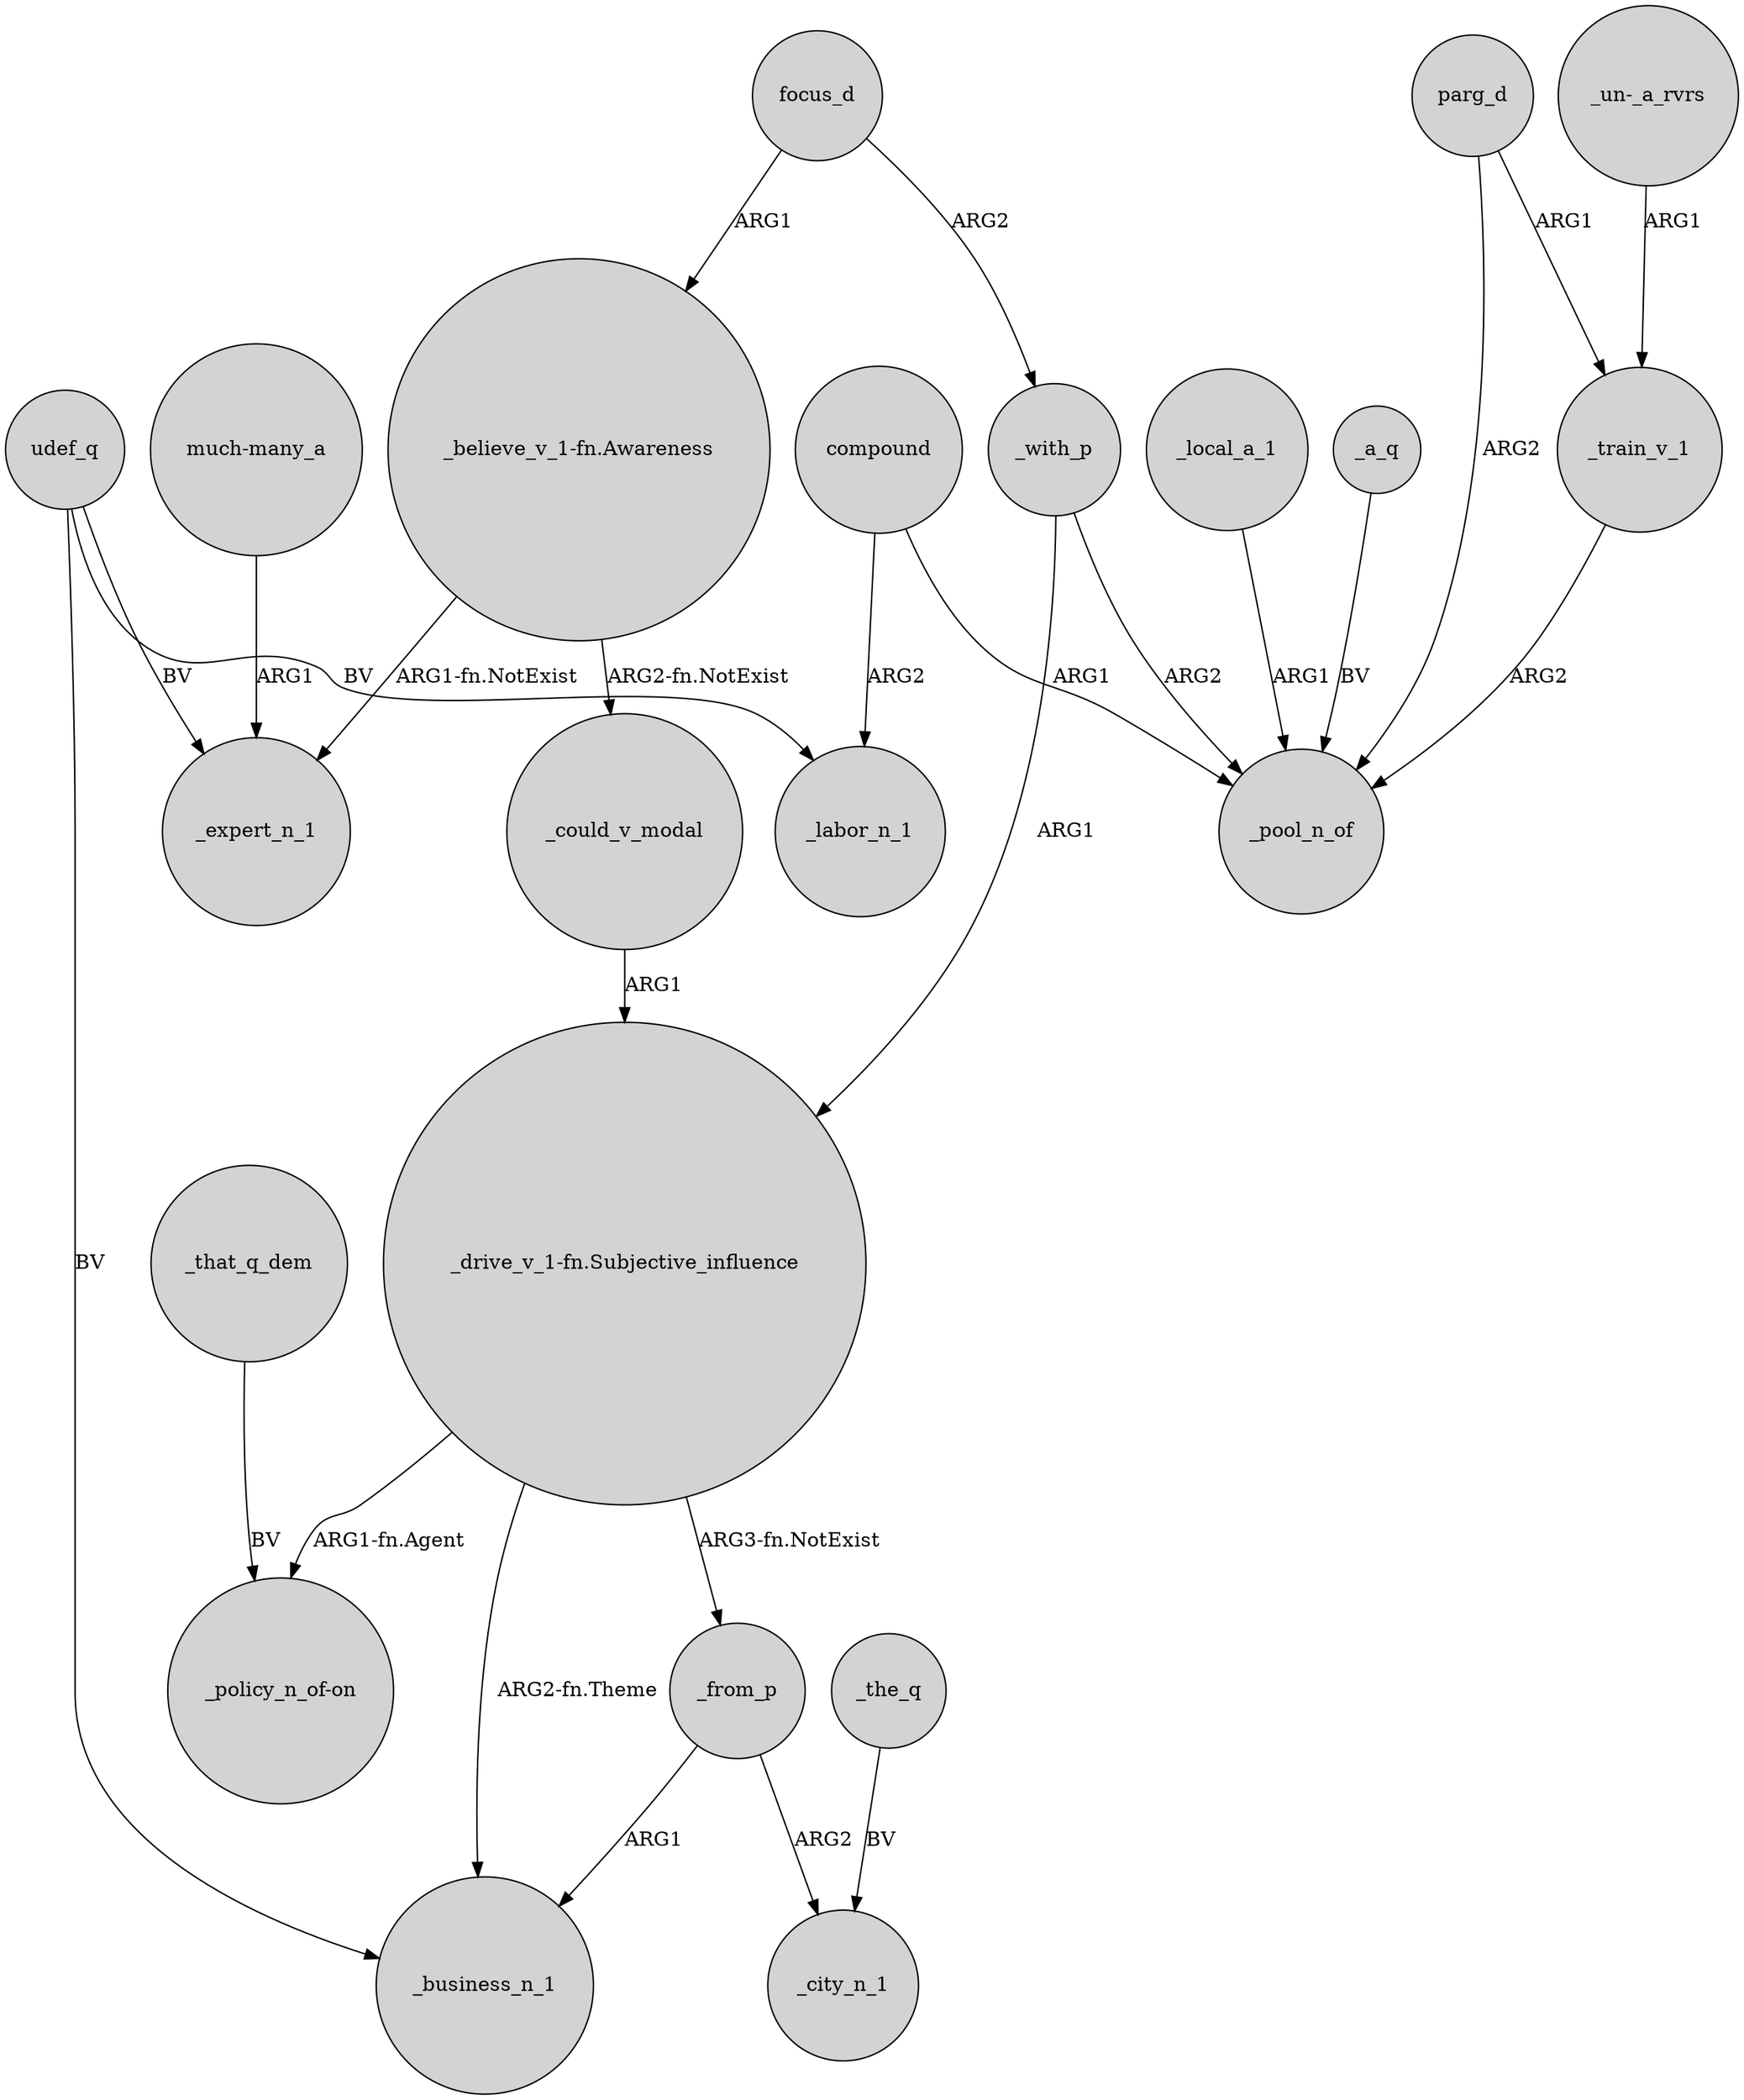 digraph {
	node [shape=circle style=filled]
	_that_q_dem -> "_policy_n_of-on" [label=BV]
	"_drive_v_1-fn.Subjective_influence" -> _from_p [label="ARG3-fn.NotExist"]
	"_believe_v_1-fn.Awareness" -> _expert_n_1 [label="ARG1-fn.NotExist"]
	"much-many_a" -> _expert_n_1 [label=ARG1]
	compound -> _labor_n_1 [label=ARG2]
	focus_d -> _with_p [label=ARG2]
	_train_v_1 -> _pool_n_of [label=ARG2]
	"_believe_v_1-fn.Awareness" -> _could_v_modal [label="ARG2-fn.NotExist"]
	_could_v_modal -> "_drive_v_1-fn.Subjective_influence" [label=ARG1]
	_from_p -> _business_n_1 [label=ARG1]
	udef_q -> _labor_n_1 [label=BV]
	"_un-_a_rvrs" -> _train_v_1 [label=ARG1]
	compound -> _pool_n_of [label=ARG1]
	parg_d -> _train_v_1 [label=ARG1]
	parg_d -> _pool_n_of [label=ARG2]
	udef_q -> _expert_n_1 [label=BV]
	_local_a_1 -> _pool_n_of [label=ARG1]
	"_drive_v_1-fn.Subjective_influence" -> "_policy_n_of-on" [label="ARG1-fn.Agent"]
	_a_q -> _pool_n_of [label=BV]
	_the_q -> _city_n_1 [label=BV]
	_from_p -> _city_n_1 [label=ARG2]
	_with_p -> "_drive_v_1-fn.Subjective_influence" [label=ARG1]
	_with_p -> _pool_n_of [label=ARG2]
	udef_q -> _business_n_1 [label=BV]
	focus_d -> "_believe_v_1-fn.Awareness" [label=ARG1]
	"_drive_v_1-fn.Subjective_influence" -> _business_n_1 [label="ARG2-fn.Theme"]
}
